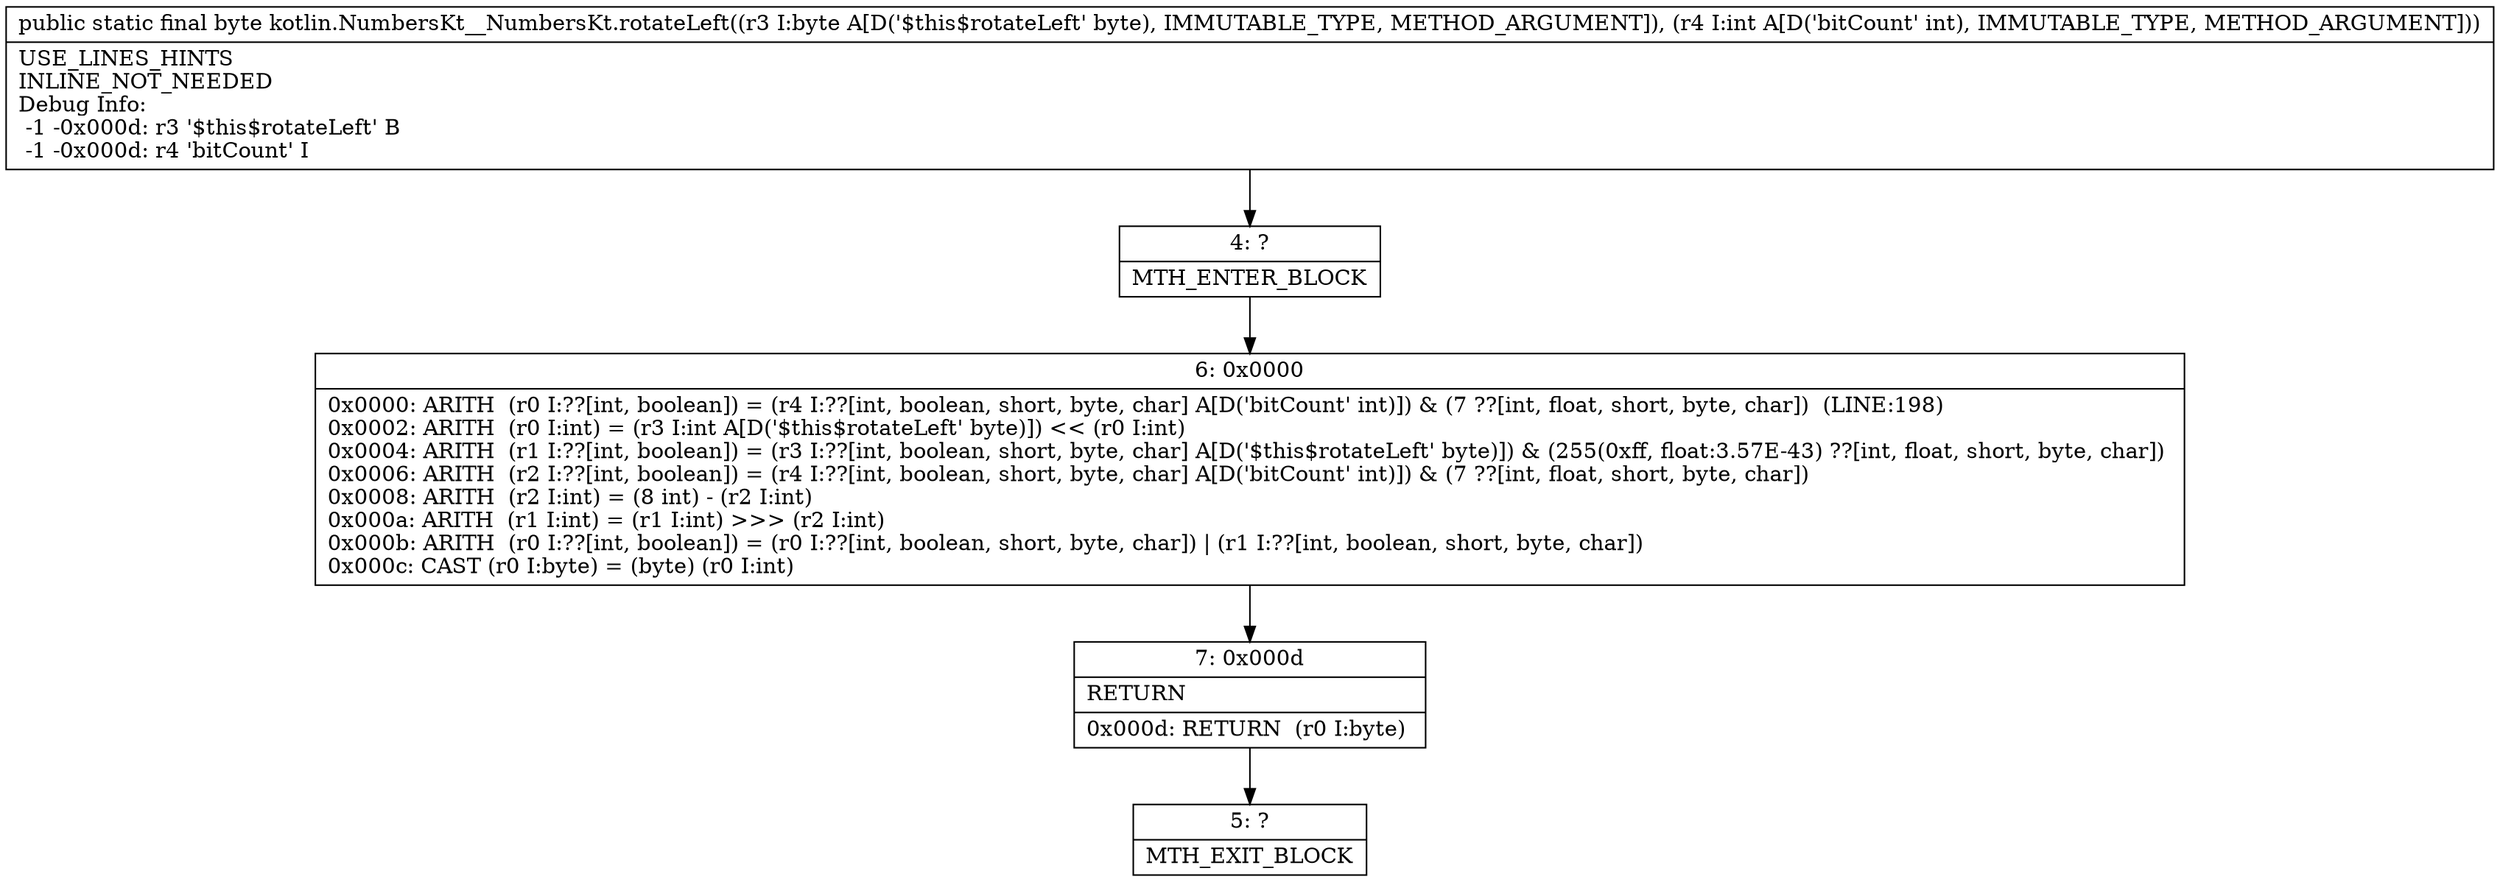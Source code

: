 digraph "CFG forkotlin.NumbersKt__NumbersKt.rotateLeft(BI)B" {
Node_4 [shape=record,label="{4\:\ ?|MTH_ENTER_BLOCK\l}"];
Node_6 [shape=record,label="{6\:\ 0x0000|0x0000: ARITH  (r0 I:??[int, boolean]) = (r4 I:??[int, boolean, short, byte, char] A[D('bitCount' int)]) & (7 ??[int, float, short, byte, char])  (LINE:198)\l0x0002: ARITH  (r0 I:int) = (r3 I:int A[D('$this$rotateLeft' byte)]) \<\< (r0 I:int) \l0x0004: ARITH  (r1 I:??[int, boolean]) = (r3 I:??[int, boolean, short, byte, char] A[D('$this$rotateLeft' byte)]) & (255(0xff, float:3.57E\-43) ??[int, float, short, byte, char]) \l0x0006: ARITH  (r2 I:??[int, boolean]) = (r4 I:??[int, boolean, short, byte, char] A[D('bitCount' int)]) & (7 ??[int, float, short, byte, char]) \l0x0008: ARITH  (r2 I:int) = (8 int) \- (r2 I:int) \l0x000a: ARITH  (r1 I:int) = (r1 I:int) \>\>\> (r2 I:int) \l0x000b: ARITH  (r0 I:??[int, boolean]) = (r0 I:??[int, boolean, short, byte, char]) \| (r1 I:??[int, boolean, short, byte, char]) \l0x000c: CAST (r0 I:byte) = (byte) (r0 I:int) \l}"];
Node_7 [shape=record,label="{7\:\ 0x000d|RETURN\l|0x000d: RETURN  (r0 I:byte) \l}"];
Node_5 [shape=record,label="{5\:\ ?|MTH_EXIT_BLOCK\l}"];
MethodNode[shape=record,label="{public static final byte kotlin.NumbersKt__NumbersKt.rotateLeft((r3 I:byte A[D('$this$rotateLeft' byte), IMMUTABLE_TYPE, METHOD_ARGUMENT]), (r4 I:int A[D('bitCount' int), IMMUTABLE_TYPE, METHOD_ARGUMENT]))  | USE_LINES_HINTS\lINLINE_NOT_NEEDED\lDebug Info:\l  \-1 \-0x000d: r3 '$this$rotateLeft' B\l  \-1 \-0x000d: r4 'bitCount' I\l}"];
MethodNode -> Node_4;Node_4 -> Node_6;
Node_6 -> Node_7;
Node_7 -> Node_5;
}

